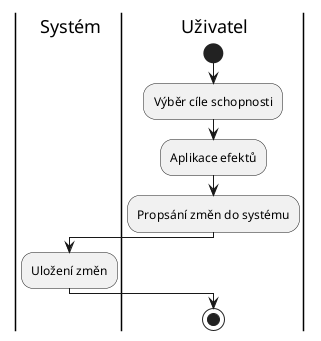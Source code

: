 @startuml skill
|s| Systém
|u| Uživatel

|u|
start

|u|
:Výběr cíle schopnosti;
:Aplikace efektů;
    
:Propsání změn do systému;
|s|
:Uložení změn;

|u|
stop
@enduml